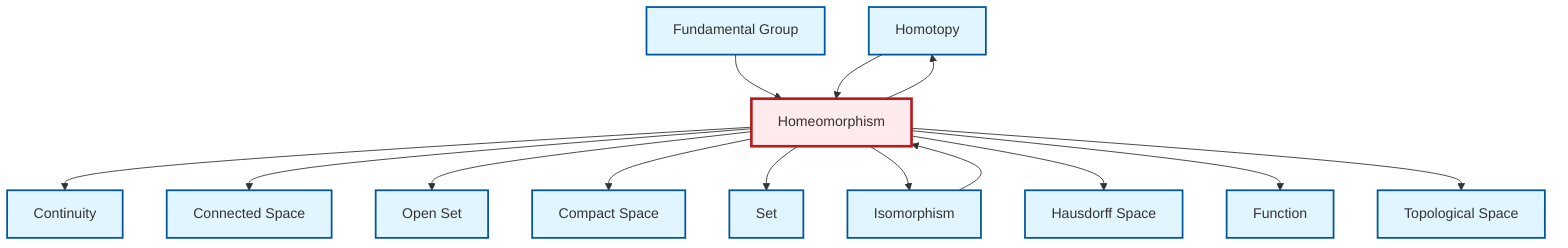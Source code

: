 graph TD
    classDef definition fill:#e1f5fe,stroke:#01579b,stroke-width:2px
    classDef theorem fill:#f3e5f5,stroke:#4a148c,stroke-width:2px
    classDef axiom fill:#fff3e0,stroke:#e65100,stroke-width:2px
    classDef example fill:#e8f5e9,stroke:#1b5e20,stroke-width:2px
    classDef current fill:#ffebee,stroke:#b71c1c,stroke-width:3px
    def-open-set["Open Set"]:::definition
    def-homotopy["Homotopy"]:::definition
    def-function["Function"]:::definition
    def-isomorphism["Isomorphism"]:::definition
    def-compact["Compact Space"]:::definition
    def-set["Set"]:::definition
    def-homeomorphism["Homeomorphism"]:::definition
    def-continuity["Continuity"]:::definition
    def-fundamental-group["Fundamental Group"]:::definition
    def-connected["Connected Space"]:::definition
    def-topological-space["Topological Space"]:::definition
    def-hausdorff["Hausdorff Space"]:::definition
    def-homeomorphism --> def-continuity
    def-homeomorphism --> def-connected
    def-homeomorphism --> def-open-set
    def-fundamental-group --> def-homeomorphism
    def-homeomorphism --> def-compact
    def-isomorphism --> def-homeomorphism
    def-homotopy --> def-homeomorphism
    def-homeomorphism --> def-set
    def-homeomorphism --> def-homotopy
    def-homeomorphism --> def-isomorphism
    def-homeomorphism --> def-hausdorff
    def-homeomorphism --> def-function
    def-homeomorphism --> def-topological-space
    class def-homeomorphism current